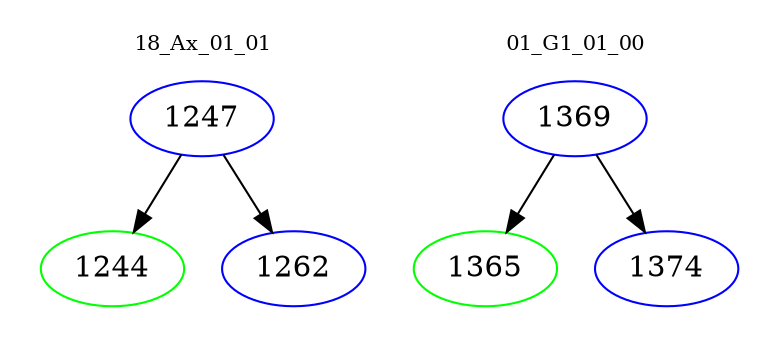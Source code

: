 digraph{
subgraph cluster_0 {
color = white
label = "18_Ax_01_01";
fontsize=10;
T0_1247 [label="1247", color="blue"]
T0_1247 -> T0_1244 [color="black"]
T0_1244 [label="1244", color="green"]
T0_1247 -> T0_1262 [color="black"]
T0_1262 [label="1262", color="blue"]
}
subgraph cluster_1 {
color = white
label = "01_G1_01_00";
fontsize=10;
T1_1369 [label="1369", color="blue"]
T1_1369 -> T1_1365 [color="black"]
T1_1365 [label="1365", color="green"]
T1_1369 -> T1_1374 [color="black"]
T1_1374 [label="1374", color="blue"]
}
}
